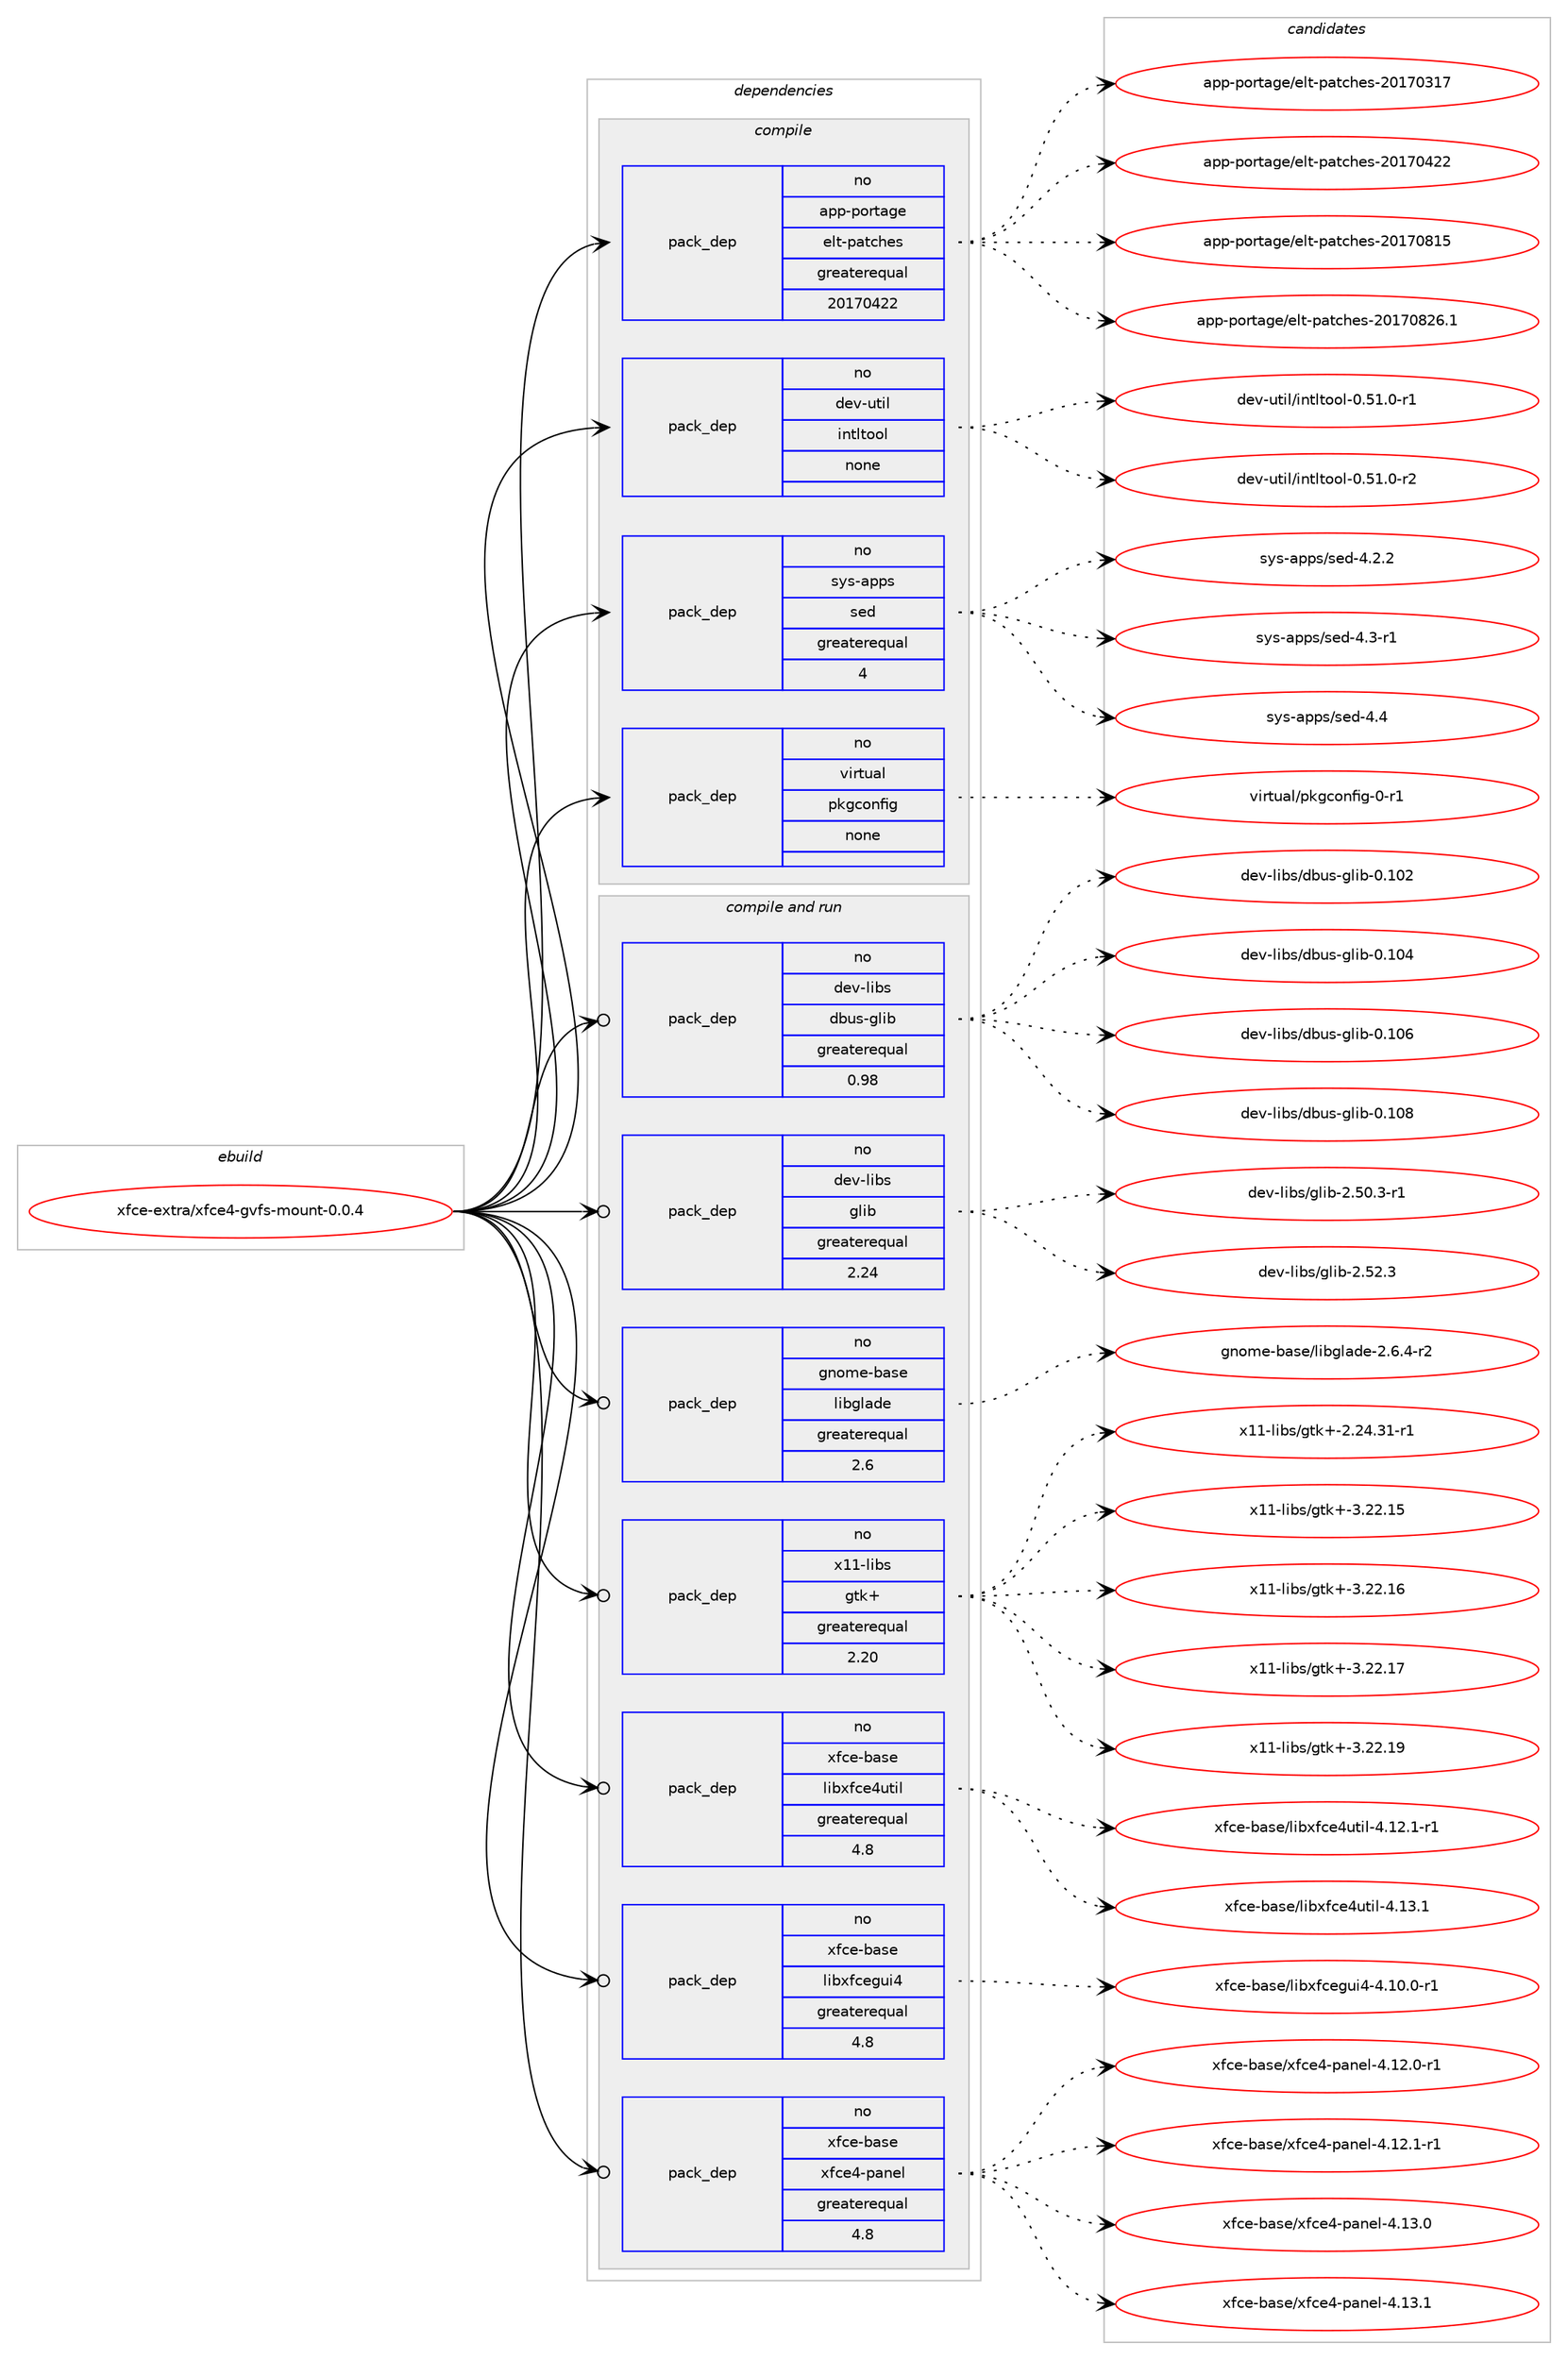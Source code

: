 digraph prolog {

# *************
# Graph options
# *************

newrank=true;
concentrate=true;
compound=true;
graph [rankdir=LR,fontname=Helvetica,fontsize=10,ranksep=1.5];#, ranksep=2.5, nodesep=0.2];
edge  [arrowhead=vee];
node  [fontname=Helvetica,fontsize=10];

# **********
# The ebuild
# **********

subgraph cluster_leftcol {
color=gray;
rank=same;
label=<<i>ebuild</i>>;
id [label="xfce-extra/xfce4-gvfs-mount-0.0.4", color=red, width=4, href="../xfce-extra/xfce4-gvfs-mount-0.0.4.svg"];
}

# ****************
# The dependencies
# ****************

subgraph cluster_midcol {
color=gray;
label=<<i>dependencies</i>>;
subgraph cluster_compile {
fillcolor="#eeeeee";
style=filled;
label=<<i>compile</i>>;
subgraph pack400746 {
dependency535616 [label=<<TABLE BORDER="0" CELLBORDER="1" CELLSPACING="0" CELLPADDING="4" WIDTH="220"><TR><TD ROWSPAN="6" CELLPADDING="30">pack_dep</TD></TR><TR><TD WIDTH="110">no</TD></TR><TR><TD>app-portage</TD></TR><TR><TD>elt-patches</TD></TR><TR><TD>greaterequal</TD></TR><TR><TD>20170422</TD></TR></TABLE>>, shape=none, color=blue];
}
id:e -> dependency535616:w [weight=20,style="solid",arrowhead="vee"];
subgraph pack400747 {
dependency535617 [label=<<TABLE BORDER="0" CELLBORDER="1" CELLSPACING="0" CELLPADDING="4" WIDTH="220"><TR><TD ROWSPAN="6" CELLPADDING="30">pack_dep</TD></TR><TR><TD WIDTH="110">no</TD></TR><TR><TD>dev-util</TD></TR><TR><TD>intltool</TD></TR><TR><TD>none</TD></TR><TR><TD></TD></TR></TABLE>>, shape=none, color=blue];
}
id:e -> dependency535617:w [weight=20,style="solid",arrowhead="vee"];
subgraph pack400748 {
dependency535618 [label=<<TABLE BORDER="0" CELLBORDER="1" CELLSPACING="0" CELLPADDING="4" WIDTH="220"><TR><TD ROWSPAN="6" CELLPADDING="30">pack_dep</TD></TR><TR><TD WIDTH="110">no</TD></TR><TR><TD>sys-apps</TD></TR><TR><TD>sed</TD></TR><TR><TD>greaterequal</TD></TR><TR><TD>4</TD></TR></TABLE>>, shape=none, color=blue];
}
id:e -> dependency535618:w [weight=20,style="solid",arrowhead="vee"];
subgraph pack400749 {
dependency535619 [label=<<TABLE BORDER="0" CELLBORDER="1" CELLSPACING="0" CELLPADDING="4" WIDTH="220"><TR><TD ROWSPAN="6" CELLPADDING="30">pack_dep</TD></TR><TR><TD WIDTH="110">no</TD></TR><TR><TD>virtual</TD></TR><TR><TD>pkgconfig</TD></TR><TR><TD>none</TD></TR><TR><TD></TD></TR></TABLE>>, shape=none, color=blue];
}
id:e -> dependency535619:w [weight=20,style="solid",arrowhead="vee"];
}
subgraph cluster_compileandrun {
fillcolor="#eeeeee";
style=filled;
label=<<i>compile and run</i>>;
subgraph pack400750 {
dependency535620 [label=<<TABLE BORDER="0" CELLBORDER="1" CELLSPACING="0" CELLPADDING="4" WIDTH="220"><TR><TD ROWSPAN="6" CELLPADDING="30">pack_dep</TD></TR><TR><TD WIDTH="110">no</TD></TR><TR><TD>dev-libs</TD></TR><TR><TD>dbus-glib</TD></TR><TR><TD>greaterequal</TD></TR><TR><TD>0.98</TD></TR></TABLE>>, shape=none, color=blue];
}
id:e -> dependency535620:w [weight=20,style="solid",arrowhead="odotvee"];
subgraph pack400751 {
dependency535621 [label=<<TABLE BORDER="0" CELLBORDER="1" CELLSPACING="0" CELLPADDING="4" WIDTH="220"><TR><TD ROWSPAN="6" CELLPADDING="30">pack_dep</TD></TR><TR><TD WIDTH="110">no</TD></TR><TR><TD>dev-libs</TD></TR><TR><TD>glib</TD></TR><TR><TD>greaterequal</TD></TR><TR><TD>2.24</TD></TR></TABLE>>, shape=none, color=blue];
}
id:e -> dependency535621:w [weight=20,style="solid",arrowhead="odotvee"];
subgraph pack400752 {
dependency535622 [label=<<TABLE BORDER="0" CELLBORDER="1" CELLSPACING="0" CELLPADDING="4" WIDTH="220"><TR><TD ROWSPAN="6" CELLPADDING="30">pack_dep</TD></TR><TR><TD WIDTH="110">no</TD></TR><TR><TD>gnome-base</TD></TR><TR><TD>libglade</TD></TR><TR><TD>greaterequal</TD></TR><TR><TD>2.6</TD></TR></TABLE>>, shape=none, color=blue];
}
id:e -> dependency535622:w [weight=20,style="solid",arrowhead="odotvee"];
subgraph pack400753 {
dependency535623 [label=<<TABLE BORDER="0" CELLBORDER="1" CELLSPACING="0" CELLPADDING="4" WIDTH="220"><TR><TD ROWSPAN="6" CELLPADDING="30">pack_dep</TD></TR><TR><TD WIDTH="110">no</TD></TR><TR><TD>x11-libs</TD></TR><TR><TD>gtk+</TD></TR><TR><TD>greaterequal</TD></TR><TR><TD>2.20</TD></TR></TABLE>>, shape=none, color=blue];
}
id:e -> dependency535623:w [weight=20,style="solid",arrowhead="odotvee"];
subgraph pack400754 {
dependency535624 [label=<<TABLE BORDER="0" CELLBORDER="1" CELLSPACING="0" CELLPADDING="4" WIDTH="220"><TR><TD ROWSPAN="6" CELLPADDING="30">pack_dep</TD></TR><TR><TD WIDTH="110">no</TD></TR><TR><TD>xfce-base</TD></TR><TR><TD>libxfce4util</TD></TR><TR><TD>greaterequal</TD></TR><TR><TD>4.8</TD></TR></TABLE>>, shape=none, color=blue];
}
id:e -> dependency535624:w [weight=20,style="solid",arrowhead="odotvee"];
subgraph pack400755 {
dependency535625 [label=<<TABLE BORDER="0" CELLBORDER="1" CELLSPACING="0" CELLPADDING="4" WIDTH="220"><TR><TD ROWSPAN="6" CELLPADDING="30">pack_dep</TD></TR><TR><TD WIDTH="110">no</TD></TR><TR><TD>xfce-base</TD></TR><TR><TD>libxfcegui4</TD></TR><TR><TD>greaterequal</TD></TR><TR><TD>4.8</TD></TR></TABLE>>, shape=none, color=blue];
}
id:e -> dependency535625:w [weight=20,style="solid",arrowhead="odotvee"];
subgraph pack400756 {
dependency535626 [label=<<TABLE BORDER="0" CELLBORDER="1" CELLSPACING="0" CELLPADDING="4" WIDTH="220"><TR><TD ROWSPAN="6" CELLPADDING="30">pack_dep</TD></TR><TR><TD WIDTH="110">no</TD></TR><TR><TD>xfce-base</TD></TR><TR><TD>xfce4-panel</TD></TR><TR><TD>greaterequal</TD></TR><TR><TD>4.8</TD></TR></TABLE>>, shape=none, color=blue];
}
id:e -> dependency535626:w [weight=20,style="solid",arrowhead="odotvee"];
}
subgraph cluster_run {
fillcolor="#eeeeee";
style=filled;
label=<<i>run</i>>;
}
}

# **************
# The candidates
# **************

subgraph cluster_choices {
rank=same;
color=gray;
label=<<i>candidates</i>>;

subgraph choice400746 {
color=black;
nodesep=1;
choice97112112451121111141169710310147101108116451129711699104101115455048495548514955 [label="app-portage/elt-patches-20170317", color=red, width=4,href="../app-portage/elt-patches-20170317.svg"];
choice97112112451121111141169710310147101108116451129711699104101115455048495548525050 [label="app-portage/elt-patches-20170422", color=red, width=4,href="../app-portage/elt-patches-20170422.svg"];
choice97112112451121111141169710310147101108116451129711699104101115455048495548564953 [label="app-portage/elt-patches-20170815", color=red, width=4,href="../app-portage/elt-patches-20170815.svg"];
choice971121124511211111411697103101471011081164511297116991041011154550484955485650544649 [label="app-portage/elt-patches-20170826.1", color=red, width=4,href="../app-portage/elt-patches-20170826.1.svg"];
dependency535616:e -> choice97112112451121111141169710310147101108116451129711699104101115455048495548514955:w [style=dotted,weight="100"];
dependency535616:e -> choice97112112451121111141169710310147101108116451129711699104101115455048495548525050:w [style=dotted,weight="100"];
dependency535616:e -> choice97112112451121111141169710310147101108116451129711699104101115455048495548564953:w [style=dotted,weight="100"];
dependency535616:e -> choice971121124511211111411697103101471011081164511297116991041011154550484955485650544649:w [style=dotted,weight="100"];
}
subgraph choice400747 {
color=black;
nodesep=1;
choice1001011184511711610510847105110116108116111111108454846534946484511449 [label="dev-util/intltool-0.51.0-r1", color=red, width=4,href="../dev-util/intltool-0.51.0-r1.svg"];
choice1001011184511711610510847105110116108116111111108454846534946484511450 [label="dev-util/intltool-0.51.0-r2", color=red, width=4,href="../dev-util/intltool-0.51.0-r2.svg"];
dependency535617:e -> choice1001011184511711610510847105110116108116111111108454846534946484511449:w [style=dotted,weight="100"];
dependency535617:e -> choice1001011184511711610510847105110116108116111111108454846534946484511450:w [style=dotted,weight="100"];
}
subgraph choice400748 {
color=black;
nodesep=1;
choice115121115459711211211547115101100455246504650 [label="sys-apps/sed-4.2.2", color=red, width=4,href="../sys-apps/sed-4.2.2.svg"];
choice115121115459711211211547115101100455246514511449 [label="sys-apps/sed-4.3-r1", color=red, width=4,href="../sys-apps/sed-4.3-r1.svg"];
choice11512111545971121121154711510110045524652 [label="sys-apps/sed-4.4", color=red, width=4,href="../sys-apps/sed-4.4.svg"];
dependency535618:e -> choice115121115459711211211547115101100455246504650:w [style=dotted,weight="100"];
dependency535618:e -> choice115121115459711211211547115101100455246514511449:w [style=dotted,weight="100"];
dependency535618:e -> choice11512111545971121121154711510110045524652:w [style=dotted,weight="100"];
}
subgraph choice400749 {
color=black;
nodesep=1;
choice11810511411611797108471121071039911111010210510345484511449 [label="virtual/pkgconfig-0-r1", color=red, width=4,href="../virtual/pkgconfig-0-r1.svg"];
dependency535619:e -> choice11810511411611797108471121071039911111010210510345484511449:w [style=dotted,weight="100"];
}
subgraph choice400750 {
color=black;
nodesep=1;
choice100101118451081059811547100981171154510310810598454846494850 [label="dev-libs/dbus-glib-0.102", color=red, width=4,href="../dev-libs/dbus-glib-0.102.svg"];
choice100101118451081059811547100981171154510310810598454846494852 [label="dev-libs/dbus-glib-0.104", color=red, width=4,href="../dev-libs/dbus-glib-0.104.svg"];
choice100101118451081059811547100981171154510310810598454846494854 [label="dev-libs/dbus-glib-0.106", color=red, width=4,href="../dev-libs/dbus-glib-0.106.svg"];
choice100101118451081059811547100981171154510310810598454846494856 [label="dev-libs/dbus-glib-0.108", color=red, width=4,href="../dev-libs/dbus-glib-0.108.svg"];
dependency535620:e -> choice100101118451081059811547100981171154510310810598454846494850:w [style=dotted,weight="100"];
dependency535620:e -> choice100101118451081059811547100981171154510310810598454846494852:w [style=dotted,weight="100"];
dependency535620:e -> choice100101118451081059811547100981171154510310810598454846494854:w [style=dotted,weight="100"];
dependency535620:e -> choice100101118451081059811547100981171154510310810598454846494856:w [style=dotted,weight="100"];
}
subgraph choice400751 {
color=black;
nodesep=1;
choice10010111845108105981154710310810598455046534846514511449 [label="dev-libs/glib-2.50.3-r1", color=red, width=4,href="../dev-libs/glib-2.50.3-r1.svg"];
choice1001011184510810598115471031081059845504653504651 [label="dev-libs/glib-2.52.3", color=red, width=4,href="../dev-libs/glib-2.52.3.svg"];
dependency535621:e -> choice10010111845108105981154710310810598455046534846514511449:w [style=dotted,weight="100"];
dependency535621:e -> choice1001011184510810598115471031081059845504653504651:w [style=dotted,weight="100"];
}
subgraph choice400752 {
color=black;
nodesep=1;
choice1031101111091014598971151014710810598103108971001014550465446524511450 [label="gnome-base/libglade-2.6.4-r2", color=red, width=4,href="../gnome-base/libglade-2.6.4-r2.svg"];
dependency535622:e -> choice1031101111091014598971151014710810598103108971001014550465446524511450:w [style=dotted,weight="100"];
}
subgraph choice400753 {
color=black;
nodesep=1;
choice12049494510810598115471031161074345504650524651494511449 [label="x11-libs/gtk+-2.24.31-r1", color=red, width=4,href="../x11-libs/gtk+-2.24.31-r1.svg"];
choice1204949451081059811547103116107434551465050464953 [label="x11-libs/gtk+-3.22.15", color=red, width=4,href="../x11-libs/gtk+-3.22.15.svg"];
choice1204949451081059811547103116107434551465050464954 [label="x11-libs/gtk+-3.22.16", color=red, width=4,href="../x11-libs/gtk+-3.22.16.svg"];
choice1204949451081059811547103116107434551465050464955 [label="x11-libs/gtk+-3.22.17", color=red, width=4,href="../x11-libs/gtk+-3.22.17.svg"];
choice1204949451081059811547103116107434551465050464957 [label="x11-libs/gtk+-3.22.19", color=red, width=4,href="../x11-libs/gtk+-3.22.19.svg"];
dependency535623:e -> choice12049494510810598115471031161074345504650524651494511449:w [style=dotted,weight="100"];
dependency535623:e -> choice1204949451081059811547103116107434551465050464953:w [style=dotted,weight="100"];
dependency535623:e -> choice1204949451081059811547103116107434551465050464954:w [style=dotted,weight="100"];
dependency535623:e -> choice1204949451081059811547103116107434551465050464955:w [style=dotted,weight="100"];
dependency535623:e -> choice1204949451081059811547103116107434551465050464957:w [style=dotted,weight="100"];
}
subgraph choice400754 {
color=black;
nodesep=1;
choice1201029910145989711510147108105981201029910152117116105108455246495046494511449 [label="xfce-base/libxfce4util-4.12.1-r1", color=red, width=4,href="../xfce-base/libxfce4util-4.12.1-r1.svg"];
choice120102991014598971151014710810598120102991015211711610510845524649514649 [label="xfce-base/libxfce4util-4.13.1", color=red, width=4,href="../xfce-base/libxfce4util-4.13.1.svg"];
dependency535624:e -> choice1201029910145989711510147108105981201029910152117116105108455246495046494511449:w [style=dotted,weight="100"];
dependency535624:e -> choice120102991014598971151014710810598120102991015211711610510845524649514649:w [style=dotted,weight="100"];
}
subgraph choice400755 {
color=black;
nodesep=1;
choice1201029910145989711510147108105981201029910110311710552455246494846484511449 [label="xfce-base/libxfcegui4-4.10.0-r1", color=red, width=4,href="../xfce-base/libxfcegui4-4.10.0-r1.svg"];
dependency535625:e -> choice1201029910145989711510147108105981201029910110311710552455246494846484511449:w [style=dotted,weight="100"];
}
subgraph choice400756 {
color=black;
nodesep=1;
choice120102991014598971151014712010299101524511297110101108455246495046484511449 [label="xfce-base/xfce4-panel-4.12.0-r1", color=red, width=4,href="../xfce-base/xfce4-panel-4.12.0-r1.svg"];
choice120102991014598971151014712010299101524511297110101108455246495046494511449 [label="xfce-base/xfce4-panel-4.12.1-r1", color=red, width=4,href="../xfce-base/xfce4-panel-4.12.1-r1.svg"];
choice12010299101459897115101471201029910152451129711010110845524649514648 [label="xfce-base/xfce4-panel-4.13.0", color=red, width=4,href="../xfce-base/xfce4-panel-4.13.0.svg"];
choice12010299101459897115101471201029910152451129711010110845524649514649 [label="xfce-base/xfce4-panel-4.13.1", color=red, width=4,href="../xfce-base/xfce4-panel-4.13.1.svg"];
dependency535626:e -> choice120102991014598971151014712010299101524511297110101108455246495046484511449:w [style=dotted,weight="100"];
dependency535626:e -> choice120102991014598971151014712010299101524511297110101108455246495046494511449:w [style=dotted,weight="100"];
dependency535626:e -> choice12010299101459897115101471201029910152451129711010110845524649514648:w [style=dotted,weight="100"];
dependency535626:e -> choice12010299101459897115101471201029910152451129711010110845524649514649:w [style=dotted,weight="100"];
}
}

}
